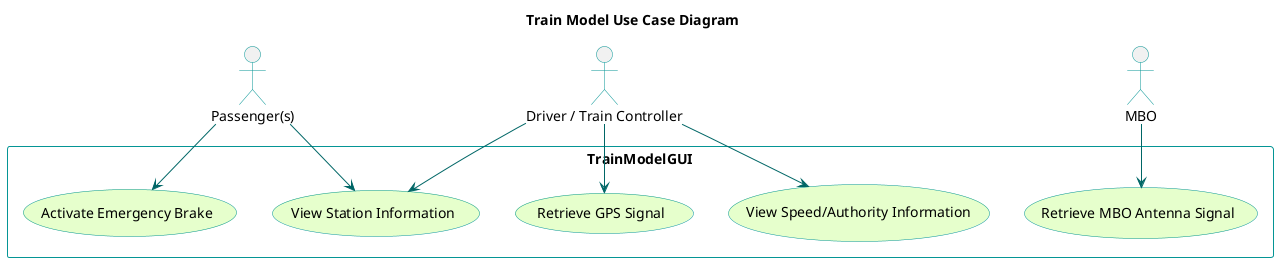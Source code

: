 @startuml

title Train Model Use Case Diagram
'skinparam backgroundColor transparent'
skinparam usecaseBackgroundColor #e6ffcc
skinparam usecaseBorderColor 	#049595
skinparam actorBorderColor 	#049595
skinparam packageBorderCOlor  #049595
skinparam arrowColor #006666

:Passenger(s): as p
:Driver / Train Controller: as tnc
:MBO: as mbo

rectangle TrainModelGUI{
	(Activate Emergency Brake)
	(View Station Information)
	(View Speed/Authority Information)
    (Retrieve GPS Signal)
    (Retrieve MBO Antenna Signal)
}

p --> (Activate Emergency Brake)
p --> (View Station Information)
tnc --> (View Station Information)
tnc --> (View Speed/Authority Information)
tnc --> (Retrieve GPS Signal)
mbo --> (Retrieve MBO Antenna Signal)


    
@enduml